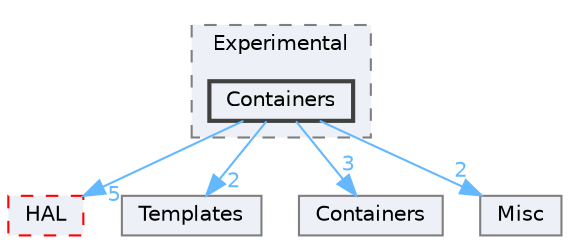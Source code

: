 digraph "Containers"
{
 // INTERACTIVE_SVG=YES
 // LATEX_PDF_SIZE
  bgcolor="transparent";
  edge [fontname=Helvetica,fontsize=10,labelfontname=Helvetica,labelfontsize=10];
  node [fontname=Helvetica,fontsize=10,shape=box,height=0.2,width=0.4];
  compound=true
  subgraph clusterdir_4ab9d7572061c6848a717d3e8a158f2e {
    graph [ bgcolor="#edf0f7", pencolor="grey50", label="Experimental", fontname=Helvetica,fontsize=10 style="filled,dashed", URL="dir_4ab9d7572061c6848a717d3e8a158f2e.html",tooltip=""]
  dir_ca839c5c3209de5814551e1c8b89649d [label="Containers", fillcolor="#edf0f7", color="grey25", style="filled,bold", URL="dir_ca839c5c3209de5814551e1c8b89649d.html",tooltip=""];
  }
  dir_06b681a867cd45e91f64ca04156625cf [label="HAL", fillcolor="#edf0f7", color="red", style="filled,dashed", URL="dir_06b681a867cd45e91f64ca04156625cf.html",tooltip=""];
  dir_d923b29e5793e4ca6ecf89bd6d2fe94d [label="Templates", fillcolor="#edf0f7", color="grey50", style="filled", URL="dir_d923b29e5793e4ca6ecf89bd6d2fe94d.html",tooltip=""];
  dir_d6d4edf6ba84739b62e6fae684879a69 [label="Containers", fillcolor="#edf0f7", color="grey50", style="filled", URL="dir_d6d4edf6ba84739b62e6fae684879a69.html",tooltip=""];
  dir_8d7b93d547498163f6da7ff79a1b5a4d [label="Misc", fillcolor="#edf0f7", color="grey50", style="filled", URL="dir_8d7b93d547498163f6da7ff79a1b5a4d.html",tooltip=""];
  dir_ca839c5c3209de5814551e1c8b89649d->dir_06b681a867cd45e91f64ca04156625cf [headlabel="5", labeldistance=1.5 headhref="dir_000254_000461.html" href="dir_000254_000461.html" color="steelblue1" fontcolor="steelblue1"];
  dir_ca839c5c3209de5814551e1c8b89649d->dir_8d7b93d547498163f6da7ff79a1b5a4d [headlabel="2", labeldistance=1.5 headhref="dir_000254_000649.html" href="dir_000254_000649.html" color="steelblue1" fontcolor="steelblue1"];
  dir_ca839c5c3209de5814551e1c8b89649d->dir_d6d4edf6ba84739b62e6fae684879a69 [headlabel="3", labeldistance=1.5 headhref="dir_000254_000253.html" href="dir_000254_000253.html" color="steelblue1" fontcolor="steelblue1"];
  dir_ca839c5c3209de5814551e1c8b89649d->dir_d923b29e5793e4ca6ecf89bd6d2fe94d [headlabel="2", labeldistance=1.5 headhref="dir_000254_001176.html" href="dir_000254_001176.html" color="steelblue1" fontcolor="steelblue1"];
}
